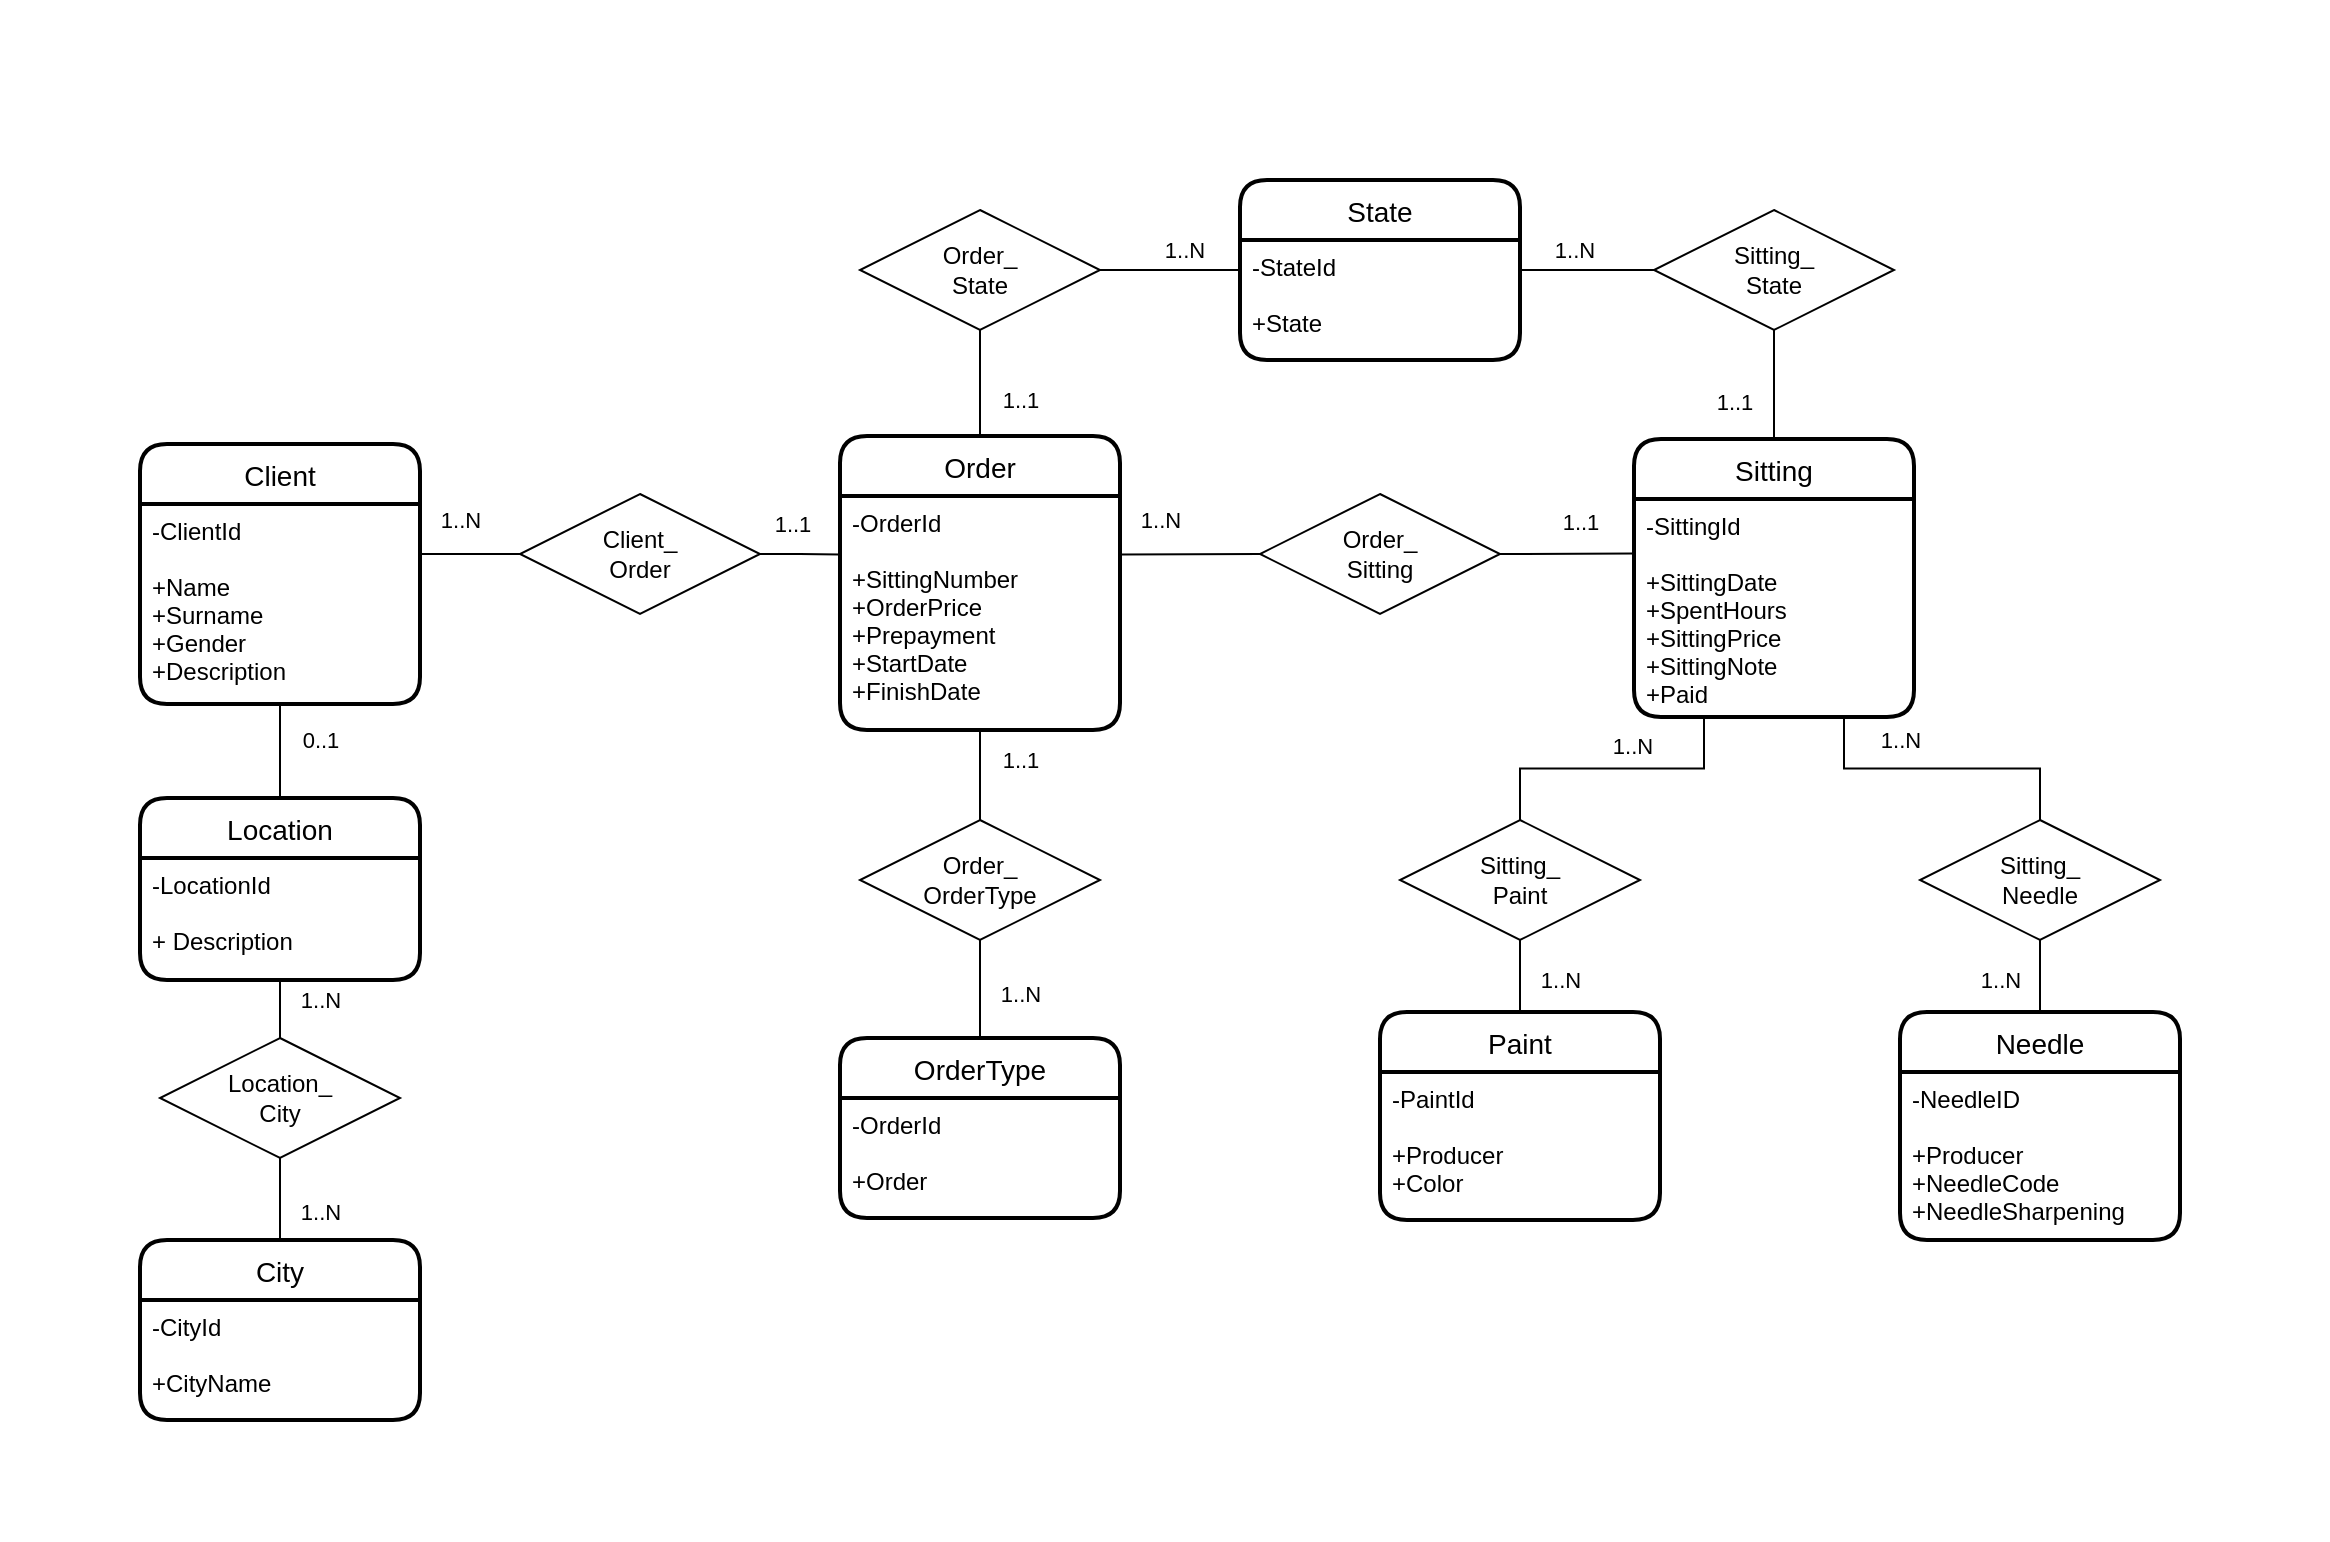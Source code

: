 <mxfile version="13.9.9" type="device"><diagram id="IUYOkZosHyMdcltAnmEh" name="Pagina-1"><mxGraphModel dx="1422" dy="822" grid="1" gridSize="10" guides="1" tooltips="1" connect="1" arrows="1" fold="1" page="1" pageScale="1" pageWidth="1169" pageHeight="1654" math="0" shadow="0"><root><mxCell id="0"/><mxCell id="1" parent="0"/><mxCell id="-DNhP1w6SE5Ir3LvAfSi-77" value="1..N" style="endArrow=none;html=1;rounded=0;exitX=1;exitY=0.25;exitDx=0;exitDy=0;edgeStyle=orthogonalEdgeStyle;entryX=0;entryY=0.5;entryDx=0;entryDy=0;" parent="1" source="lIKAISxmHy5vFCVJxE_8-15" target="odp6b5QrpPUQK7ayHQeM-2" edge="1"><mxGeometry x="-0.2" y="17" relative="1" as="geometry"><mxPoint x="215" y="288.5" as="sourcePoint"/><mxPoint x="275" y="285" as="targetPoint"/><mxPoint as="offset"/></mxGeometry></mxCell><mxCell id="-DNhP1w6SE5Ir3LvAfSi-81" value="1..1" style="endArrow=none;html=1;rounded=0;exitX=1;exitY=0.5;exitDx=0;exitDy=0;entryX=0;entryY=0.25;entryDx=0;entryDy=0;" parent="1" source="odp6b5QrpPUQK7ayHQeM-1" target="lIKAISxmHy5vFCVJxE_8-17" edge="1"><mxGeometry x="0.203" y="16" relative="1" as="geometry"><mxPoint x="772" y="277" as="sourcePoint"/><mxPoint x="782" y="416" as="targetPoint"/><mxPoint as="offset"/></mxGeometry></mxCell><mxCell id="lIKAISxmHy5vFCVJxE_8-14" value="Client" style="swimlane;childLayout=stackLayout;horizontal=1;startSize=30;horizontalStack=0;rounded=1;fontSize=14;fontStyle=0;strokeWidth=2;resizeParent=0;resizeLast=1;shadow=0;dashed=0;align=center;" parent="1" vertex="1"><mxGeometry x="75" y="222" width="140" height="130" as="geometry"><mxRectangle x="20" y="171" width="70" height="30" as="alternateBounds"/></mxGeometry></mxCell><mxCell id="lIKAISxmHy5vFCVJxE_8-15" value="-ClientId&#10;&#10;+Name&#10;+Surname&#10;+Gender&#10;+Description" style="align=left;strokeColor=none;fillColor=none;spacingLeft=4;fontSize=12;verticalAlign=top;resizable=0;rotatable=0;part=1;" parent="lIKAISxmHy5vFCVJxE_8-14" vertex="1"><mxGeometry y="30" width="140" height="100" as="geometry"/></mxCell><mxCell id="lIKAISxmHy5vFCVJxE_8-16" value="Sitting" style="swimlane;childLayout=stackLayout;horizontal=1;startSize=30;horizontalStack=0;rounded=1;fontSize=14;fontStyle=0;strokeWidth=2;resizeParent=0;resizeLast=1;shadow=0;dashed=0;align=center;" parent="1" vertex="1"><mxGeometry x="822" y="219.5" width="140" height="139" as="geometry"/></mxCell><mxCell id="lIKAISxmHy5vFCVJxE_8-17" value="-SittingId&#10;&#10;+SittingDate&#10;+SpentHours&#10;+SittingPrice&#10;+SittingNote&#10;+Paid" style="align=left;strokeColor=none;fillColor=none;spacingLeft=4;fontSize=12;verticalAlign=top;resizable=0;rotatable=0;part=1;" parent="lIKAISxmHy5vFCVJxE_8-16" vertex="1"><mxGeometry y="30" width="140" height="109" as="geometry"/></mxCell><mxCell id="lIKAISxmHy5vFCVJxE_8-18" value="Order" style="swimlane;childLayout=stackLayout;horizontal=1;startSize=30;horizontalStack=0;rounded=1;fontSize=14;fontStyle=0;strokeWidth=2;resizeParent=0;resizeLast=1;shadow=0;dashed=0;align=center;" parent="1" vertex="1"><mxGeometry x="425" y="218" width="140" height="147" as="geometry"/></mxCell><mxCell id="lIKAISxmHy5vFCVJxE_8-19" value="-OrderId&#10;&#10;+SittingNumber&#10;+OrderPrice&#10;+Prepayment&#10;+StartDate&#10;+FinishDate" style="align=left;strokeColor=none;fillColor=none;spacingLeft=4;fontSize=12;verticalAlign=top;resizable=0;rotatable=0;part=1;" parent="lIKAISxmHy5vFCVJxE_8-18" vertex="1"><mxGeometry y="30" width="140" height="117" as="geometry"/></mxCell><mxCell id="odp6b5QrpPUQK7ayHQeM-1" value="Order_&lt;br&gt;Sitting" style="shape=rhombus;perimeter=rhombusPerimeter;whiteSpace=wrap;html=1;align=center;" parent="1" vertex="1"><mxGeometry x="635" y="247" width="120" height="60" as="geometry"/></mxCell><mxCell id="odp6b5QrpPUQK7ayHQeM-2" value="Client_&lt;br&gt;Order" style="shape=rhombus;perimeter=rhombusPerimeter;whiteSpace=wrap;html=1;align=center;" parent="1" vertex="1"><mxGeometry x="265" y="247" width="120" height="60" as="geometry"/></mxCell><mxCell id="odp6b5QrpPUQK7ayHQeM-3" value="1..1" style="endArrow=none;html=1;rounded=0;exitX=1;exitY=0.5;exitDx=0;exitDy=0;edgeStyle=orthogonalEdgeStyle;entryX=0;entryY=0.25;entryDx=0;entryDy=0;" parent="1" source="odp6b5QrpPUQK7ayHQeM-2" target="lIKAISxmHy5vFCVJxE_8-19" edge="1"><mxGeometry x="-0.2" y="15" relative="1" as="geometry"><mxPoint x="225" y="286" as="sourcePoint"/><mxPoint x="375" y="291" as="targetPoint"/><mxPoint as="offset"/></mxGeometry></mxCell><mxCell id="odp6b5QrpPUQK7ayHQeM-5" value="1..N" style="endArrow=none;html=1;rounded=0;entryX=0;entryY=0.5;entryDx=0;entryDy=0;exitX=1;exitY=0.25;exitDx=0;exitDy=0;" parent="1" source="lIKAISxmHy5vFCVJxE_8-19" target="odp6b5QrpPUQK7ayHQeM-1" edge="1"><mxGeometry x="-0.427" y="17" relative="1" as="geometry"><mxPoint x="545" y="415" as="sourcePoint"/><mxPoint x="705" y="431.25" as="targetPoint"/><mxPoint as="offset"/></mxGeometry></mxCell><mxCell id="Fb_NtWOmgmNKHk4Pme-b-1" value="City" style="swimlane;childLayout=stackLayout;horizontal=1;startSize=30;horizontalStack=0;rounded=1;fontSize=14;fontStyle=0;strokeWidth=2;resizeParent=0;resizeLast=1;shadow=0;dashed=0;align=center;" parent="1" vertex="1"><mxGeometry x="75" y="620" width="140" height="90" as="geometry"><mxRectangle x="270" y="370" width="140" height="30" as="alternateBounds"/></mxGeometry></mxCell><mxCell id="Fb_NtWOmgmNKHk4Pme-b-2" value="-CityId&#10;&#10;+CityName" style="align=left;strokeColor=none;fillColor=none;spacingLeft=4;fontSize=12;verticalAlign=top;resizable=0;rotatable=0;part=1;" parent="Fb_NtWOmgmNKHk4Pme-b-1" vertex="1"><mxGeometry y="30" width="140" height="60" as="geometry"/></mxCell><mxCell id="Fb_NtWOmgmNKHk4Pme-b-4" value="0..1" style="endArrow=none;html=1;rounded=0;exitX=0.5;exitY=1;exitDx=0;exitDy=0;entryX=0.5;entryY=0;entryDx=0;entryDy=0;" parent="1" source="lIKAISxmHy5vFCVJxE_8-15" target="GZMv7B-uOjcenksmLLVk-1" edge="1"><mxGeometry x="-0.265" y="20" relative="1" as="geometry"><mxPoint x="235" y="391" as="sourcePoint"/><mxPoint x="145" y="401" as="targetPoint"/><mxPoint as="offset"/></mxGeometry></mxCell><mxCell id="Fb_NtWOmgmNKHk4Pme-b-5" value="1..N" style="endArrow=none;html=1;rounded=0;entryX=0.5;entryY=1;entryDx=0;entryDy=0;exitX=0.5;exitY=0;exitDx=0;exitDy=0;" parent="1" source="Fb_NtWOmgmNKHk4Pme-b-1" target="GZMv7B-uOjcenksmLLVk-3" edge="1"><mxGeometry x="-0.289" y="-20" relative="1" as="geometry"><mxPoint x="225" y="658" as="sourcePoint"/><mxPoint x="145" y="649" as="targetPoint"/><mxPoint as="offset"/></mxGeometry></mxCell><mxCell id="EGP9_H6UVU1UWsNpvxgK-1" value="Paint" style="swimlane;childLayout=stackLayout;horizontal=1;startSize=30;horizontalStack=0;rounded=1;fontSize=14;fontStyle=0;strokeWidth=2;resizeParent=0;resizeLast=1;shadow=0;dashed=0;align=center;" parent="1" vertex="1"><mxGeometry x="695" y="506" width="140" height="104" as="geometry"><mxRectangle x="360" y="600" width="140" height="30" as="alternateBounds"/></mxGeometry></mxCell><mxCell id="EGP9_H6UVU1UWsNpvxgK-2" value="-PaintId&#10;&#10;+Producer&#10;+Color&#10;" style="align=left;strokeColor=none;fillColor=none;spacingLeft=4;fontSize=12;verticalAlign=top;resizable=0;rotatable=0;part=1;" parent="EGP9_H6UVU1UWsNpvxgK-1" vertex="1"><mxGeometry y="30" width="140" height="74" as="geometry"/></mxCell><mxCell id="EGP9_H6UVU1UWsNpvxgK-3" value="Needle" style="swimlane;childLayout=stackLayout;horizontal=1;startSize=30;horizontalStack=0;rounded=1;fontSize=14;fontStyle=0;strokeWidth=2;resizeParent=0;resizeLast=1;shadow=0;dashed=0;align=center;" parent="1" vertex="1"><mxGeometry x="955" y="506" width="140" height="114" as="geometry"><mxRectangle x="270" y="370" width="140" height="30" as="alternateBounds"/></mxGeometry></mxCell><mxCell id="EGP9_H6UVU1UWsNpvxgK-4" value="-NeedleID&#10;&#10;+Producer&#10;+NeedleCode&#10;+NeedleSharpening" style="align=left;strokeColor=none;fillColor=none;spacingLeft=4;fontSize=12;verticalAlign=top;resizable=0;rotatable=0;part=1;" parent="EGP9_H6UVU1UWsNpvxgK-3" vertex="1"><mxGeometry y="30" width="140" height="84" as="geometry"/></mxCell><mxCell id="v_y72LcP_XCW5qZYcKYY-1" value="Sitting_&lt;br&gt;Paint" style="shape=rhombus;perimeter=rhombusPerimeter;whiteSpace=wrap;html=1;align=center;" parent="1" vertex="1"><mxGeometry x="705" y="410" width="120" height="60" as="geometry"/></mxCell><mxCell id="v_y72LcP_XCW5qZYcKYY-3" value="Sitting_&lt;br&gt;Needle" style="shape=rhombus;perimeter=rhombusPerimeter;whiteSpace=wrap;html=1;align=center;" parent="1" vertex="1"><mxGeometry x="965" y="410" width="120" height="60" as="geometry"/></mxCell><mxCell id="v_y72LcP_XCW5qZYcKYY-4" value="1..N" style="endArrow=none;html=1;rounded=0;exitX=0.75;exitY=1;exitDx=0;exitDy=0;entryX=0.5;entryY=0;entryDx=0;entryDy=0;edgeStyle=orthogonalEdgeStyle;" parent="1" source="lIKAISxmHy5vFCVJxE_8-17" target="v_y72LcP_XCW5qZYcKYY-3" edge="1"><mxGeometry x="-0.28" y="14" relative="1" as="geometry"><mxPoint x="952" y="561" as="sourcePoint"/><mxPoint x="1152" y="450" as="targetPoint"/><mxPoint as="offset"/></mxGeometry></mxCell><mxCell id="v_y72LcP_XCW5qZYcKYY-5" value="1..N" style="endArrow=none;html=1;rounded=0;exitX=0.5;exitY=0;exitDx=0;exitDy=0;entryX=0.5;entryY=1;entryDx=0;entryDy=0;" parent="1" source="EGP9_H6UVU1UWsNpvxgK-3" target="v_y72LcP_XCW5qZYcKYY-3" edge="1"><mxGeometry x="-0.111" y="20" relative="1" as="geometry"><mxPoint x="945" y="450" as="sourcePoint"/><mxPoint x="995" y="450" as="targetPoint"/><mxPoint as="offset"/></mxGeometry></mxCell><mxCell id="v_y72LcP_XCW5qZYcKYY-6" value="1..N" style="endArrow=none;html=1;rounded=0;exitX=0.5;exitY=0;exitDx=0;exitDy=0;edgeStyle=orthogonalEdgeStyle;entryX=0.25;entryY=1;entryDx=0;entryDy=0;" parent="1" source="v_y72LcP_XCW5qZYcKYY-1" target="lIKAISxmHy5vFCVJxE_8-17" edge="1"><mxGeometry x="0.143" y="11" relative="1" as="geometry"><mxPoint x="935" y="571" as="sourcePoint"/><mxPoint x="875" y="410" as="targetPoint"/><mxPoint as="offset"/></mxGeometry></mxCell><mxCell id="v_y72LcP_XCW5qZYcKYY-7" value="1..N" style="endArrow=none;html=1;rounded=0;exitX=0.5;exitY=0;exitDx=0;exitDy=0;entryX=0.5;entryY=1;entryDx=0;entryDy=0;" parent="1" source="EGP9_H6UVU1UWsNpvxgK-1" target="v_y72LcP_XCW5qZYcKYY-1" edge="1"><mxGeometry x="-0.111" y="-20" relative="1" as="geometry"><mxPoint x="1105" y="559" as="sourcePoint"/><mxPoint x="1105" y="480" as="targetPoint"/><mxPoint as="offset"/></mxGeometry></mxCell><mxCell id="v_y72LcP_XCW5qZYcKYY-8" value="State" style="swimlane;childLayout=stackLayout;horizontal=1;startSize=30;horizontalStack=0;rounded=1;fontSize=14;fontStyle=0;strokeWidth=2;resizeParent=0;resizeLast=1;shadow=0;dashed=0;align=center;" parent="1" vertex="1"><mxGeometry x="625" y="90" width="140" height="90" as="geometry"><mxRectangle x="360" y="600" width="140" height="30" as="alternateBounds"/></mxGeometry></mxCell><mxCell id="v_y72LcP_XCW5qZYcKYY-10" value="-StateId&#10;&#10;+State" style="align=left;strokeColor=none;fillColor=none;spacingLeft=4;fontSize=12;verticalAlign=top;resizable=0;rotatable=0;part=1;" parent="v_y72LcP_XCW5qZYcKYY-8" vertex="1"><mxGeometry y="30" width="140" height="60" as="geometry"/></mxCell><mxCell id="v_y72LcP_XCW5qZYcKYY-11" value="Order_&lt;br&gt;State" style="shape=rhombus;perimeter=rhombusPerimeter;whiteSpace=wrap;html=1;align=center;" parent="1" vertex="1"><mxGeometry x="435" y="105" width="120" height="60" as="geometry"/></mxCell><mxCell id="v_y72LcP_XCW5qZYcKYY-13" value="Sitting_&lt;br&gt;State" style="shape=rhombus;perimeter=rhombusPerimeter;whiteSpace=wrap;html=1;align=center;" parent="1" vertex="1"><mxGeometry x="832" y="105" width="120" height="60" as="geometry"/></mxCell><mxCell id="v_y72LcP_XCW5qZYcKYY-14" value="1..1" style="endArrow=none;html=1;rounded=0;exitX=0.5;exitY=0;exitDx=0;exitDy=0;entryX=0.5;entryY=1;entryDx=0;entryDy=0;" parent="1" source="lIKAISxmHy5vFCVJxE_8-18" target="v_y72LcP_XCW5qZYcKYY-11" edge="1"><mxGeometry x="-0.321" y="-20" relative="1" as="geometry"><mxPoint x="735" y="287" as="sourcePoint"/><mxPoint x="785" y="287.25" as="targetPoint"/><mxPoint as="offset"/></mxGeometry></mxCell><mxCell id="v_y72LcP_XCW5qZYcKYY-15" value="1..N" style="endArrow=none;html=1;rounded=0;exitX=0;exitY=0.25;exitDx=0;exitDy=0;entryX=1;entryY=0.5;entryDx=0;entryDy=0;" parent="1" source="v_y72LcP_XCW5qZYcKYY-10" target="v_y72LcP_XCW5qZYcKYY-11" edge="1"><mxGeometry x="-0.2" y="-10" relative="1" as="geometry"><mxPoint x="505" y="223" as="sourcePoint"/><mxPoint x="505" y="130" as="targetPoint"/><mxPoint as="offset"/></mxGeometry></mxCell><mxCell id="v_y72LcP_XCW5qZYcKYY-16" value="1..N" style="endArrow=none;html=1;rounded=0;exitX=1;exitY=0.25;exitDx=0;exitDy=0;entryX=0;entryY=0.5;entryDx=0;entryDy=0;" parent="1" source="v_y72LcP_XCW5qZYcKYY-10" target="v_y72LcP_XCW5qZYcKYY-13" edge="1"><mxGeometry x="-0.2" y="10" relative="1" as="geometry"><mxPoint x="782" y="135" as="sourcePoint"/><mxPoint x="602" y="100" as="targetPoint"/><mxPoint as="offset"/></mxGeometry></mxCell><mxCell id="v_y72LcP_XCW5qZYcKYY-17" value="1..1" style="endArrow=none;html=1;rounded=0;exitX=0.5;exitY=0;exitDx=0;exitDy=0;entryX=0.5;entryY=1;entryDx=0;entryDy=0;" parent="1" source="lIKAISxmHy5vFCVJxE_8-16" target="v_y72LcP_XCW5qZYcKYY-13" edge="1"><mxGeometry x="-0.284" y="20" relative="1" as="geometry"><mxPoint x="792" y="100" as="sourcePoint"/><mxPoint x="842" y="100" as="targetPoint"/><mxPoint y="1" as="offset"/></mxGeometry></mxCell><mxCell id="v_y72LcP_XCW5qZYcKYY-18" value="OrderType" style="swimlane;childLayout=stackLayout;horizontal=1;startSize=30;horizontalStack=0;rounded=1;fontSize=14;fontStyle=0;strokeWidth=2;resizeParent=0;resizeLast=1;shadow=0;dashed=0;align=center;" parent="1" vertex="1"><mxGeometry x="425" y="519" width="140" height="90" as="geometry"><mxRectangle x="360" y="600" width="140" height="30" as="alternateBounds"/></mxGeometry></mxCell><mxCell id="v_y72LcP_XCW5qZYcKYY-19" value="-OrderId&#10;&#10;+Order" style="align=left;strokeColor=none;fillColor=none;spacingLeft=4;fontSize=12;verticalAlign=top;resizable=0;rotatable=0;part=1;" parent="v_y72LcP_XCW5qZYcKYY-18" vertex="1"><mxGeometry y="30" width="140" height="60" as="geometry"/></mxCell><mxCell id="v_y72LcP_XCW5qZYcKYY-20" value="Order_&lt;br&gt;OrderType" style="shape=rhombus;perimeter=rhombusPerimeter;whiteSpace=wrap;html=1;align=center;" parent="1" vertex="1"><mxGeometry x="435" y="410" width="120" height="60" as="geometry"/></mxCell><mxCell id="v_y72LcP_XCW5qZYcKYY-21" value="1..1" style="endArrow=none;html=1;rounded=0;exitX=0.5;exitY=0;exitDx=0;exitDy=0;entryX=0.5;entryY=1;entryDx=0;entryDy=0;" parent="1" source="v_y72LcP_XCW5qZYcKYY-20" target="lIKAISxmHy5vFCVJxE_8-19" edge="1"><mxGeometry x="0.333" y="-20" relative="1" as="geometry"><mxPoint x="505" y="223" as="sourcePoint"/><mxPoint x="505" y="155" as="targetPoint"/><mxPoint as="offset"/></mxGeometry></mxCell><mxCell id="v_y72LcP_XCW5qZYcKYY-22" value="1..N" style="endArrow=none;html=1;rounded=0;exitX=0.5;exitY=0;exitDx=0;exitDy=0;entryX=0.5;entryY=1;entryDx=0;entryDy=0;" parent="1" source="v_y72LcP_XCW5qZYcKYY-18" target="v_y72LcP_XCW5qZYcKYY-20" edge="1"><mxGeometry x="-0.111" y="-20" relative="1" as="geometry"><mxPoint x="505" y="440" as="sourcePoint"/><mxPoint x="505" y="389" as="targetPoint"/><mxPoint as="offset"/></mxGeometry></mxCell><mxCell id="lrzCU6yhDutGI9m452LR-1" value="&amp;nbsp;" style="text;html=1;align=center;verticalAlign=middle;resizable=0;points=[];autosize=1;" parent="1" vertex="1"><mxGeometry x="1149" y="410" width="20" height="20" as="geometry"/></mxCell><mxCell id="lrzCU6yhDutGI9m452LR-2" value="&amp;nbsp;" style="text;html=1;align=center;verticalAlign=middle;resizable=0;points=[];autosize=1;" parent="1" vertex="1"><mxGeometry x="625" y="750" width="20" height="20" as="geometry"/></mxCell><mxCell id="lrzCU6yhDutGI9m452LR-3" value="&amp;nbsp;" style="text;html=1;align=center;verticalAlign=middle;resizable=0;points=[];autosize=1;" parent="1" vertex="1"><mxGeometry x="5" y="349" width="20" height="20" as="geometry"/></mxCell><mxCell id="lrzCU6yhDutGI9m452LR-4" value="&amp;nbsp;" style="text;html=1;align=center;verticalAlign=middle;resizable=0;points=[];autosize=1;" parent="1" vertex="1"><mxGeometry x="575" width="20" height="20" as="geometry"/></mxCell><mxCell id="GZMv7B-uOjcenksmLLVk-1" value="Location" style="swimlane;childLayout=stackLayout;horizontal=1;startSize=30;horizontalStack=0;rounded=1;fontSize=14;fontStyle=0;strokeWidth=2;resizeParent=0;resizeLast=1;shadow=0;dashed=0;align=center;" vertex="1" parent="1"><mxGeometry x="75" y="399" width="140" height="91" as="geometry"><mxRectangle x="270" y="370" width="140" height="30" as="alternateBounds"/></mxGeometry></mxCell><mxCell id="GZMv7B-uOjcenksmLLVk-2" value="-LocationId&#10;&#10;+ Description" style="align=left;strokeColor=none;fillColor=none;spacingLeft=4;fontSize=12;verticalAlign=top;resizable=0;rotatable=0;part=1;" vertex="1" parent="GZMv7B-uOjcenksmLLVk-1"><mxGeometry y="30" width="140" height="61" as="geometry"/></mxCell><mxCell id="GZMv7B-uOjcenksmLLVk-3" value="Location_&lt;br&gt;City" style="shape=rhombus;perimeter=rhombusPerimeter;whiteSpace=wrap;html=1;align=center;" vertex="1" parent="1"><mxGeometry x="85" y="519" width="120" height="60" as="geometry"/></mxCell><mxCell id="GZMv7B-uOjcenksmLLVk-5" value="1..N" style="endArrow=none;html=1;rounded=0;entryX=0.5;entryY=1;entryDx=0;entryDy=0;exitX=0.5;exitY=0;exitDx=0;exitDy=0;" edge="1" parent="1" source="GZMv7B-uOjcenksmLLVk-3" target="GZMv7B-uOjcenksmLLVk-2"><mxGeometry x="0.304" y="-20" relative="1" as="geometry"><mxPoint x="195" y="579" as="sourcePoint"/><mxPoint x="195" y="539" as="targetPoint"/><mxPoint as="offset"/></mxGeometry></mxCell></root></mxGraphModel></diagram></mxfile>